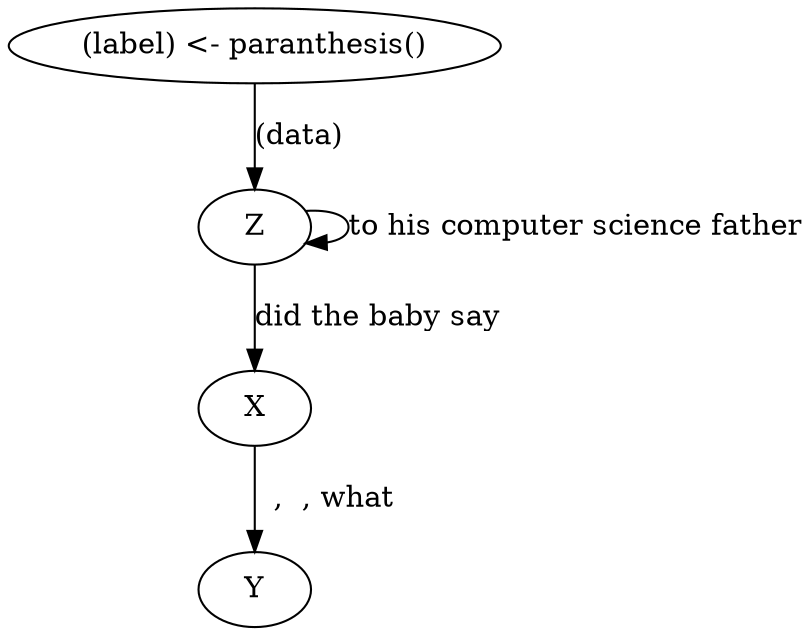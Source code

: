 digraph {
	W [label="(label) <- paranthesis()"];
	X [];
	Y [];
	Z [];

	X -> Y [label="  ,  , what" weight="3"];
	Z -> X [label="did the baby say" weight="2"];
	Z -> Z [label="to his computer science father" weight="1"];
	W -> Z [label="(data)" weight="1"];
}